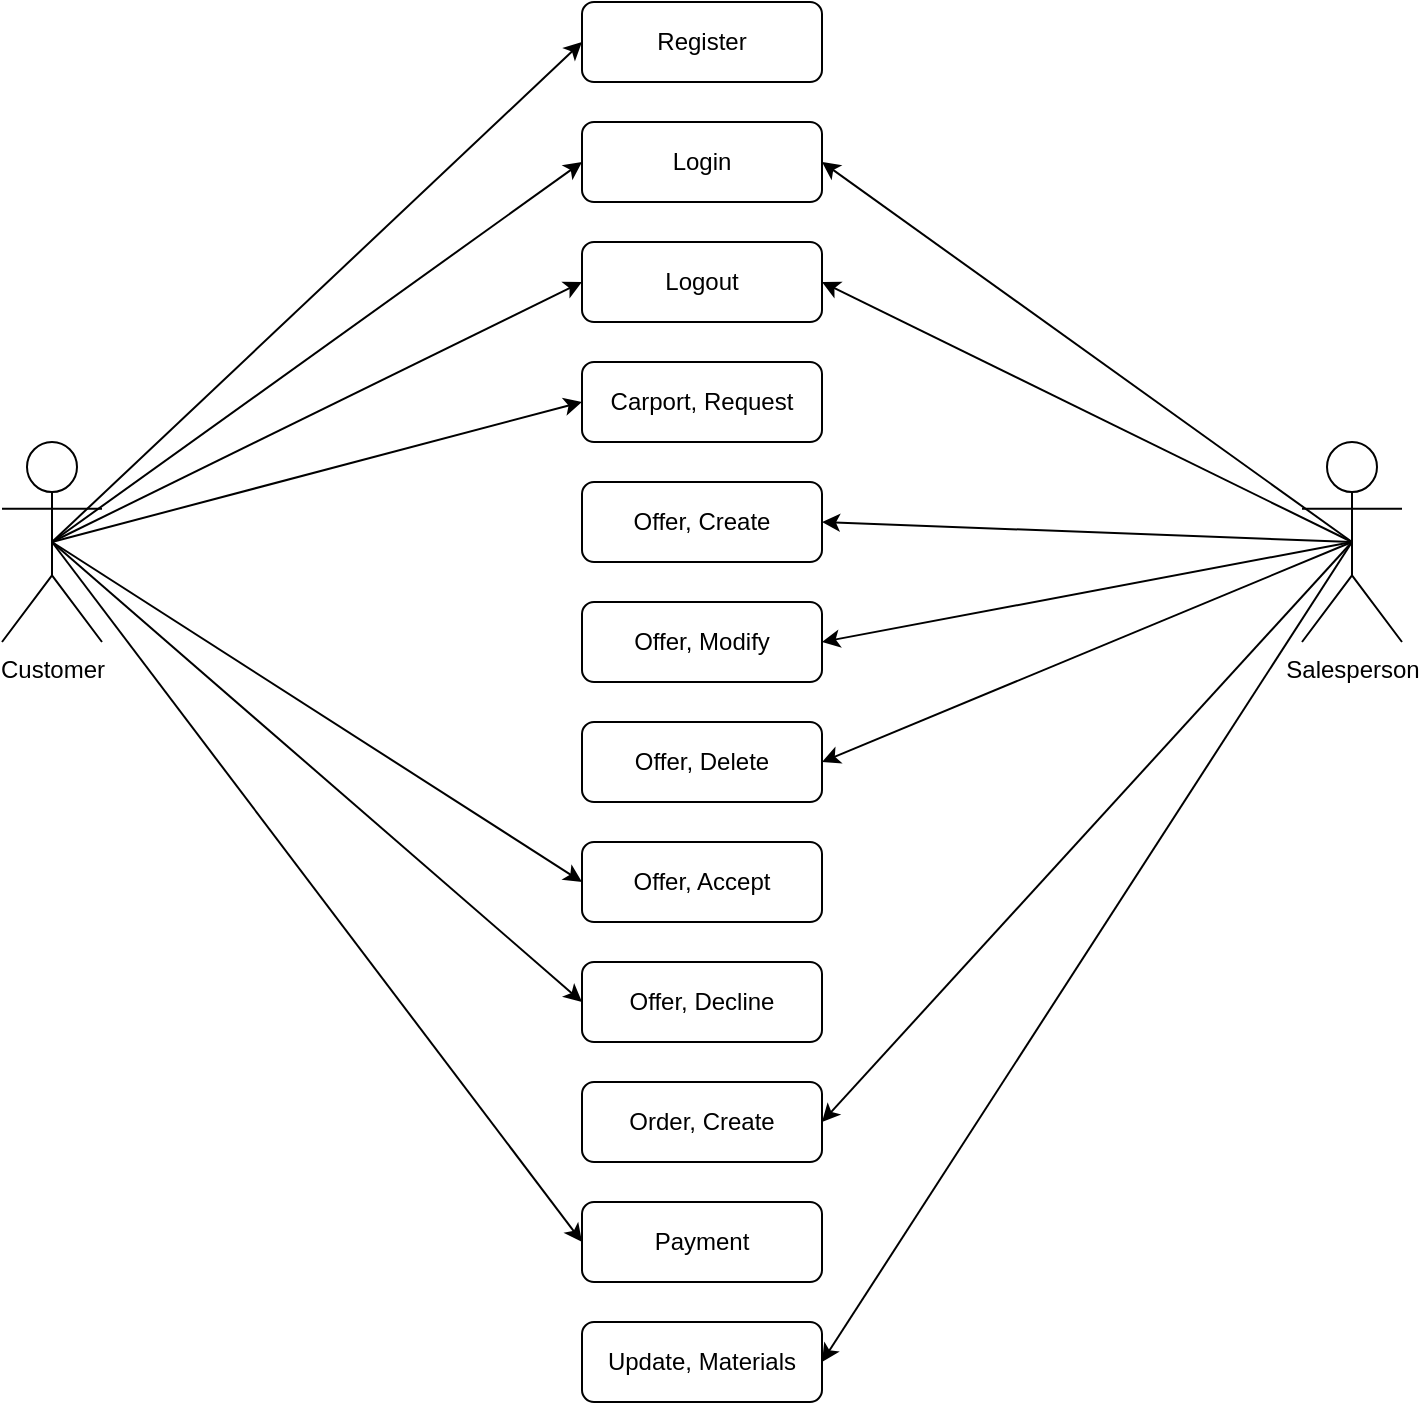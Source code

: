 <mxfile version="14.4.3" type="device"><diagram name="Page-1" id="b520641d-4fe3-3701-9064-5fc419738815"><mxGraphModel dx="509" dy="599" grid="1" gridSize="10" guides="1" tooltips="1" connect="1" arrows="1" fold="1" page="1" pageScale="1" pageWidth="1100" pageHeight="850" background="#ffffff" math="0" shadow="0"><root><mxCell id="0"/><mxCell id="1" parent="0"/><mxCell id="qU9HK_mI-kxVcKjkP3bH-1" value="Register" style="rounded=1;whiteSpace=wrap;html=1;" parent="1" vertex="1"><mxGeometry x="440" y="80" width="120" height="40" as="geometry"/></mxCell><mxCell id="qU9HK_mI-kxVcKjkP3bH-6" value="Login" style="rounded=1;whiteSpace=wrap;html=1;" parent="1" vertex="1"><mxGeometry x="440" y="140" width="120" height="40" as="geometry"/></mxCell><mxCell id="qU9HK_mI-kxVcKjkP3bH-7" value="Logout" style="rounded=1;whiteSpace=wrap;html=1;" parent="1" vertex="1"><mxGeometry x="440" y="200" width="120" height="40" as="geometry"/></mxCell><mxCell id="qU9HK_mI-kxVcKjkP3bH-8" value="Carport, Request" style="rounded=1;whiteSpace=wrap;html=1;" parent="1" vertex="1"><mxGeometry x="440" y="260" width="120" height="40" as="geometry"/></mxCell><mxCell id="qU9HK_mI-kxVcKjkP3bH-9" value="Offer, Create" style="rounded=1;whiteSpace=wrap;html=1;" parent="1" vertex="1"><mxGeometry x="440" y="320" width="120" height="40" as="geometry"/></mxCell><mxCell id="qU9HK_mI-kxVcKjkP3bH-10" value="Offer, Modify" style="rounded=1;whiteSpace=wrap;html=1;" parent="1" vertex="1"><mxGeometry x="440" y="380" width="120" height="40" as="geometry"/></mxCell><mxCell id="qU9HK_mI-kxVcKjkP3bH-11" value="Offer, Delete" style="rounded=1;whiteSpace=wrap;html=1;" parent="1" vertex="1"><mxGeometry x="440" y="440" width="120" height="40" as="geometry"/></mxCell><mxCell id="qU9HK_mI-kxVcKjkP3bH-13" value="Offer, Accept" style="rounded=1;whiteSpace=wrap;html=1;" parent="1" vertex="1"><mxGeometry x="440" y="500" width="120" height="40" as="geometry"/></mxCell><mxCell id="qU9HK_mI-kxVcKjkP3bH-14" value="Order, Create" style="rounded=1;whiteSpace=wrap;html=1;" parent="1" vertex="1"><mxGeometry x="440" y="620" width="120" height="40" as="geometry"/></mxCell><mxCell id="qU9HK_mI-kxVcKjkP3bH-17" value="Payment" style="rounded=1;whiteSpace=wrap;html=1;" parent="1" vertex="1"><mxGeometry x="440" y="680" width="120" height="40" as="geometry"/></mxCell><mxCell id="qU9HK_mI-kxVcKjkP3bH-22" style="rounded=0;orthogonalLoop=1;jettySize=auto;html=1;exitX=0.5;exitY=0.5;exitDx=0;exitDy=0;exitPerimeter=0;entryX=0;entryY=0.5;entryDx=0;entryDy=0;" parent="1" source="qU9HK_mI-kxVcKjkP3bH-19" target="qU9HK_mI-kxVcKjkP3bH-1" edge="1"><mxGeometry relative="1" as="geometry"/></mxCell><mxCell id="qU9HK_mI-kxVcKjkP3bH-23" style="rounded=0;orthogonalLoop=1;jettySize=auto;html=1;exitX=0.5;exitY=0.5;exitDx=0;exitDy=0;exitPerimeter=0;entryX=0;entryY=0.5;entryDx=0;entryDy=0;" parent="1" source="qU9HK_mI-kxVcKjkP3bH-19" target="qU9HK_mI-kxVcKjkP3bH-6" edge="1"><mxGeometry relative="1" as="geometry"/></mxCell><mxCell id="qU9HK_mI-kxVcKjkP3bH-24" style="edgeStyle=none;rounded=0;orthogonalLoop=1;jettySize=auto;html=1;exitX=0.5;exitY=0.5;exitDx=0;exitDy=0;exitPerimeter=0;entryX=0;entryY=0.5;entryDx=0;entryDy=0;" parent="1" source="qU9HK_mI-kxVcKjkP3bH-19" target="qU9HK_mI-kxVcKjkP3bH-7" edge="1"><mxGeometry relative="1" as="geometry"/></mxCell><mxCell id="qU9HK_mI-kxVcKjkP3bH-25" style="edgeStyle=none;rounded=0;orthogonalLoop=1;jettySize=auto;html=1;exitX=0.5;exitY=0.5;exitDx=0;exitDy=0;exitPerimeter=0;entryX=0;entryY=0.5;entryDx=0;entryDy=0;" parent="1" source="qU9HK_mI-kxVcKjkP3bH-19" target="qU9HK_mI-kxVcKjkP3bH-8" edge="1"><mxGeometry relative="1" as="geometry"/></mxCell><mxCell id="qU9HK_mI-kxVcKjkP3bH-27" style="edgeStyle=none;rounded=0;orthogonalLoop=1;jettySize=auto;html=1;exitX=0.5;exitY=0.5;exitDx=0;exitDy=0;exitPerimeter=0;entryX=0;entryY=0.5;entryDx=0;entryDy=0;" parent="1" source="qU9HK_mI-kxVcKjkP3bH-19" target="qU9HK_mI-kxVcKjkP3bH-13" edge="1"><mxGeometry relative="1" as="geometry"/></mxCell><mxCell id="qU9HK_mI-kxVcKjkP3bH-28" style="edgeStyle=none;rounded=0;orthogonalLoop=1;jettySize=auto;html=1;exitX=0.5;exitY=0.5;exitDx=0;exitDy=0;exitPerimeter=0;entryX=0;entryY=0.5;entryDx=0;entryDy=0;" parent="1" source="qU9HK_mI-kxVcKjkP3bH-19" target="qU9HK_mI-kxVcKjkP3bH-17" edge="1"><mxGeometry relative="1" as="geometry"/></mxCell><mxCell id="qU9HK_mI-kxVcKjkP3bH-32" style="edgeStyle=none;rounded=0;orthogonalLoop=1;jettySize=auto;html=1;exitX=0.5;exitY=0.5;exitDx=0;exitDy=0;exitPerimeter=0;entryX=1;entryY=0.5;entryDx=0;entryDy=0;" parent="1" source="qU9HK_mI-kxVcKjkP3bH-20" target="qU9HK_mI-kxVcKjkP3bH-6" edge="1"><mxGeometry relative="1" as="geometry"/></mxCell><mxCell id="qU9HK_mI-kxVcKjkP3bH-33" style="edgeStyle=none;rounded=0;orthogonalLoop=1;jettySize=auto;html=1;exitX=0.5;exitY=0.5;exitDx=0;exitDy=0;exitPerimeter=0;entryX=1;entryY=0.5;entryDx=0;entryDy=0;" parent="1" source="qU9HK_mI-kxVcKjkP3bH-20" target="qU9HK_mI-kxVcKjkP3bH-7" edge="1"><mxGeometry relative="1" as="geometry"/></mxCell><mxCell id="qU9HK_mI-kxVcKjkP3bH-34" style="edgeStyle=none;rounded=0;orthogonalLoop=1;jettySize=auto;html=1;exitX=0.5;exitY=0.5;exitDx=0;exitDy=0;exitPerimeter=0;entryX=1;entryY=0.5;entryDx=0;entryDy=0;" parent="1" source="qU9HK_mI-kxVcKjkP3bH-20" target="qU9HK_mI-kxVcKjkP3bH-10" edge="1"><mxGeometry relative="1" as="geometry"/></mxCell><mxCell id="qU9HK_mI-kxVcKjkP3bH-35" style="edgeStyle=none;rounded=0;orthogonalLoop=1;jettySize=auto;html=1;exitX=0.5;exitY=0.5;exitDx=0;exitDy=0;exitPerimeter=0;entryX=1;entryY=0.5;entryDx=0;entryDy=0;" parent="1" source="qU9HK_mI-kxVcKjkP3bH-20" target="qU9HK_mI-kxVcKjkP3bH-11" edge="1"><mxGeometry relative="1" as="geometry"/></mxCell><mxCell id="qU9HK_mI-kxVcKjkP3bH-36" style="edgeStyle=none;rounded=0;orthogonalLoop=1;jettySize=auto;html=1;exitX=0.5;exitY=0.5;exitDx=0;exitDy=0;exitPerimeter=0;entryX=1;entryY=0.5;entryDx=0;entryDy=0;" parent="1" source="qU9HK_mI-kxVcKjkP3bH-20" target="qU9HK_mI-kxVcKjkP3bH-14" edge="1"><mxGeometry relative="1" as="geometry"/></mxCell><mxCell id="qU9HK_mI-kxVcKjkP3bH-37" style="edgeStyle=none;rounded=0;orthogonalLoop=1;jettySize=auto;html=1;exitX=0.5;exitY=0.5;exitDx=0;exitDy=0;exitPerimeter=0;entryX=1;entryY=0.5;entryDx=0;entryDy=0;" parent="1" source="qU9HK_mI-kxVcKjkP3bH-20" target="qU9HK_mI-kxVcKjkP3bH-9" edge="1"><mxGeometry relative="1" as="geometry"/></mxCell><mxCell id="D7hNoPKkwgox2KarGmh0-4" style="rounded=0;orthogonalLoop=1;jettySize=auto;html=1;exitX=0.5;exitY=0.5;exitDx=0;exitDy=0;exitPerimeter=0;entryX=1;entryY=0.5;entryDx=0;entryDy=0;" parent="1" source="qU9HK_mI-kxVcKjkP3bH-20" target="D7hNoPKkwgox2KarGmh0-1" edge="1"><mxGeometry relative="1" as="geometry"/></mxCell><mxCell id="D7hNoPKkwgox2KarGmh0-1" value="Update, Materials" style="rounded=1;whiteSpace=wrap;html=1;" parent="1" vertex="1"><mxGeometry x="440" y="740" width="120" height="40" as="geometry"/></mxCell><mxCell id="qU9HK_mI-kxVcKjkP3bH-20" value="Salesperson" style="shape=umlActor;verticalLabelPosition=bottom;verticalAlign=top;html=1;outlineConnect=0;" parent="1" vertex="1"><mxGeometry x="800" y="300" width="50" height="100" as="geometry"/></mxCell><mxCell id="GNfOnzbkDMH9pG2AiCic-2" style="rounded=0;orthogonalLoop=1;jettySize=auto;html=1;exitX=0.5;exitY=0.5;exitDx=0;exitDy=0;exitPerimeter=0;entryX=0;entryY=0.5;entryDx=0;entryDy=0;" edge="1" parent="1" source="qU9HK_mI-kxVcKjkP3bH-19" target="GNfOnzbkDMH9pG2AiCic-1"><mxGeometry relative="1" as="geometry"><mxPoint x="400" y="570" as="targetPoint"/></mxGeometry></mxCell><mxCell id="qU9HK_mI-kxVcKjkP3bH-19" value="Customer" style="shape=umlActor;verticalLabelPosition=bottom;verticalAlign=top;html=1;outlineConnect=0;" parent="1" vertex="1"><mxGeometry x="150" y="300" width="50" height="100" as="geometry"/></mxCell><mxCell id="GNfOnzbkDMH9pG2AiCic-1" value="Offer, Decline" style="rounded=1;whiteSpace=wrap;html=1;" vertex="1" parent="1"><mxGeometry x="440" y="560" width="120" height="40" as="geometry"/></mxCell></root></mxGraphModel></diagram></mxfile>